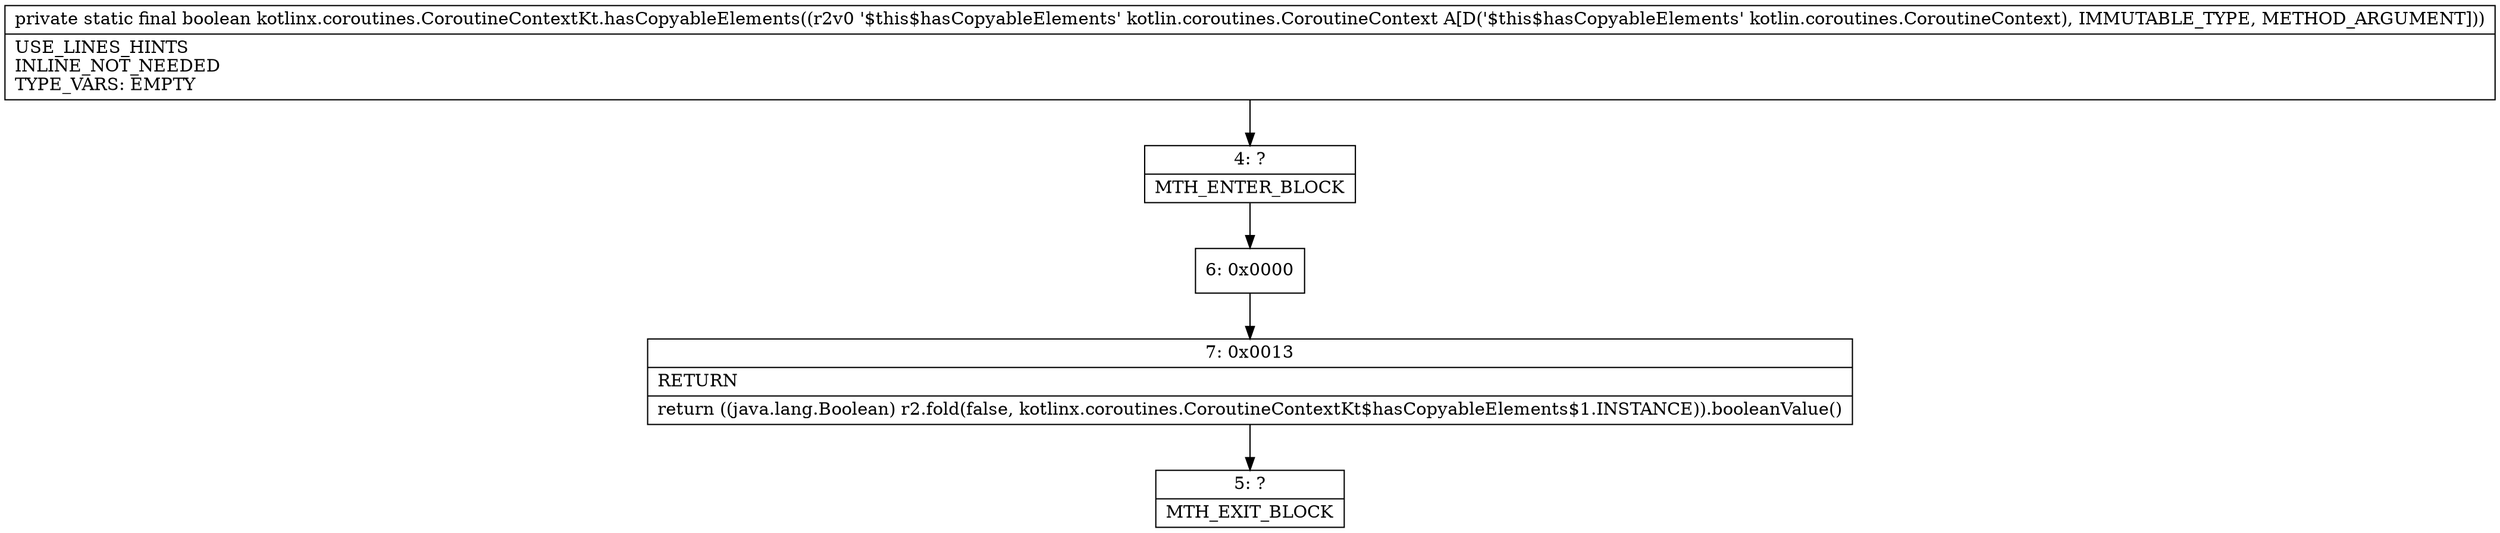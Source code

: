 digraph "CFG forkotlinx.coroutines.CoroutineContextKt.hasCopyableElements(Lkotlin\/coroutines\/CoroutineContext;)Z" {
Node_4 [shape=record,label="{4\:\ ?|MTH_ENTER_BLOCK\l}"];
Node_6 [shape=record,label="{6\:\ 0x0000}"];
Node_7 [shape=record,label="{7\:\ 0x0013|RETURN\l|return ((java.lang.Boolean) r2.fold(false, kotlinx.coroutines.CoroutineContextKt$hasCopyableElements$1.INSTANCE)).booleanValue()\l}"];
Node_5 [shape=record,label="{5\:\ ?|MTH_EXIT_BLOCK\l}"];
MethodNode[shape=record,label="{private static final boolean kotlinx.coroutines.CoroutineContextKt.hasCopyableElements((r2v0 '$this$hasCopyableElements' kotlin.coroutines.CoroutineContext A[D('$this$hasCopyableElements' kotlin.coroutines.CoroutineContext), IMMUTABLE_TYPE, METHOD_ARGUMENT]))  | USE_LINES_HINTS\lINLINE_NOT_NEEDED\lTYPE_VARS: EMPTY\l}"];
MethodNode -> Node_4;Node_4 -> Node_6;
Node_6 -> Node_7;
Node_7 -> Node_5;
}

